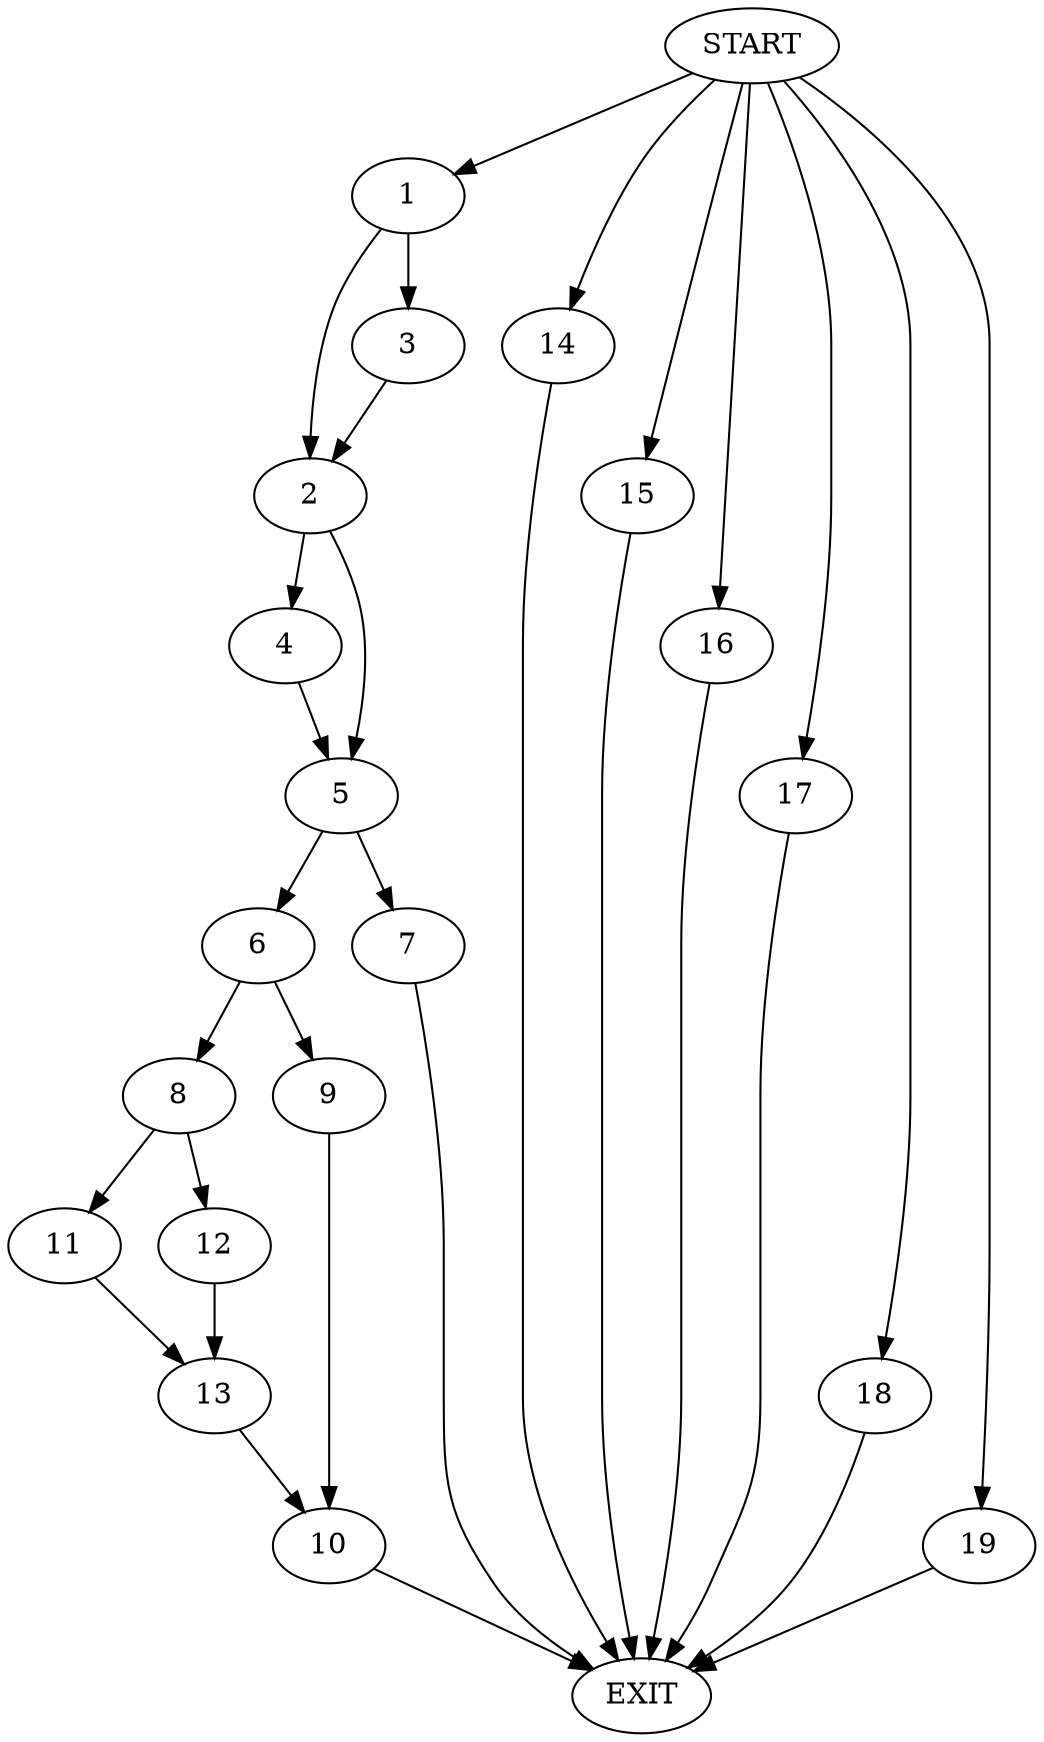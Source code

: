 digraph {
0 [label="START"]
20 [label="EXIT"]
0 -> 1
1 -> 2
1 -> 3
2 -> 4
2 -> 5
3 -> 2
5 -> 6
5 -> 7
4 -> 5
6 -> 8
6 -> 9
7 -> 20
9 -> 10
8 -> 11
8 -> 12
12 -> 13
11 -> 13
13 -> 10
10 -> 20
0 -> 14
14 -> 20
0 -> 15
15 -> 20
0 -> 16
16 -> 20
0 -> 17
17 -> 20
0 -> 18
18 -> 20
0 -> 19
19 -> 20
}
